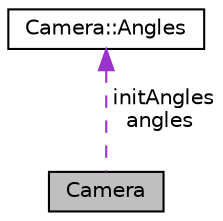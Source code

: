 digraph "Camera"
{
 // LATEX_PDF_SIZE
  edge [fontname="Helvetica",fontsize="10",labelfontname="Helvetica",labelfontsize="10"];
  node [fontname="Helvetica",fontsize="10",shape=record];
  Node1 [label="Camera",height=0.2,width=0.4,color="black", fillcolor="grey75", style="filled", fontcolor="black",tooltip="Class to define camera."];
  Node2 -> Node1 [dir="back",color="darkorchid3",fontsize="10",style="dashed",label=" initAngles\nangles" ,fontname="Helvetica"];
  Node2 [label="Camera::Angles",height=0.2,width=0.4,color="black", fillcolor="white", style="filled",URL="$struct_camera_1_1_angles.html",tooltip=" "];
}
